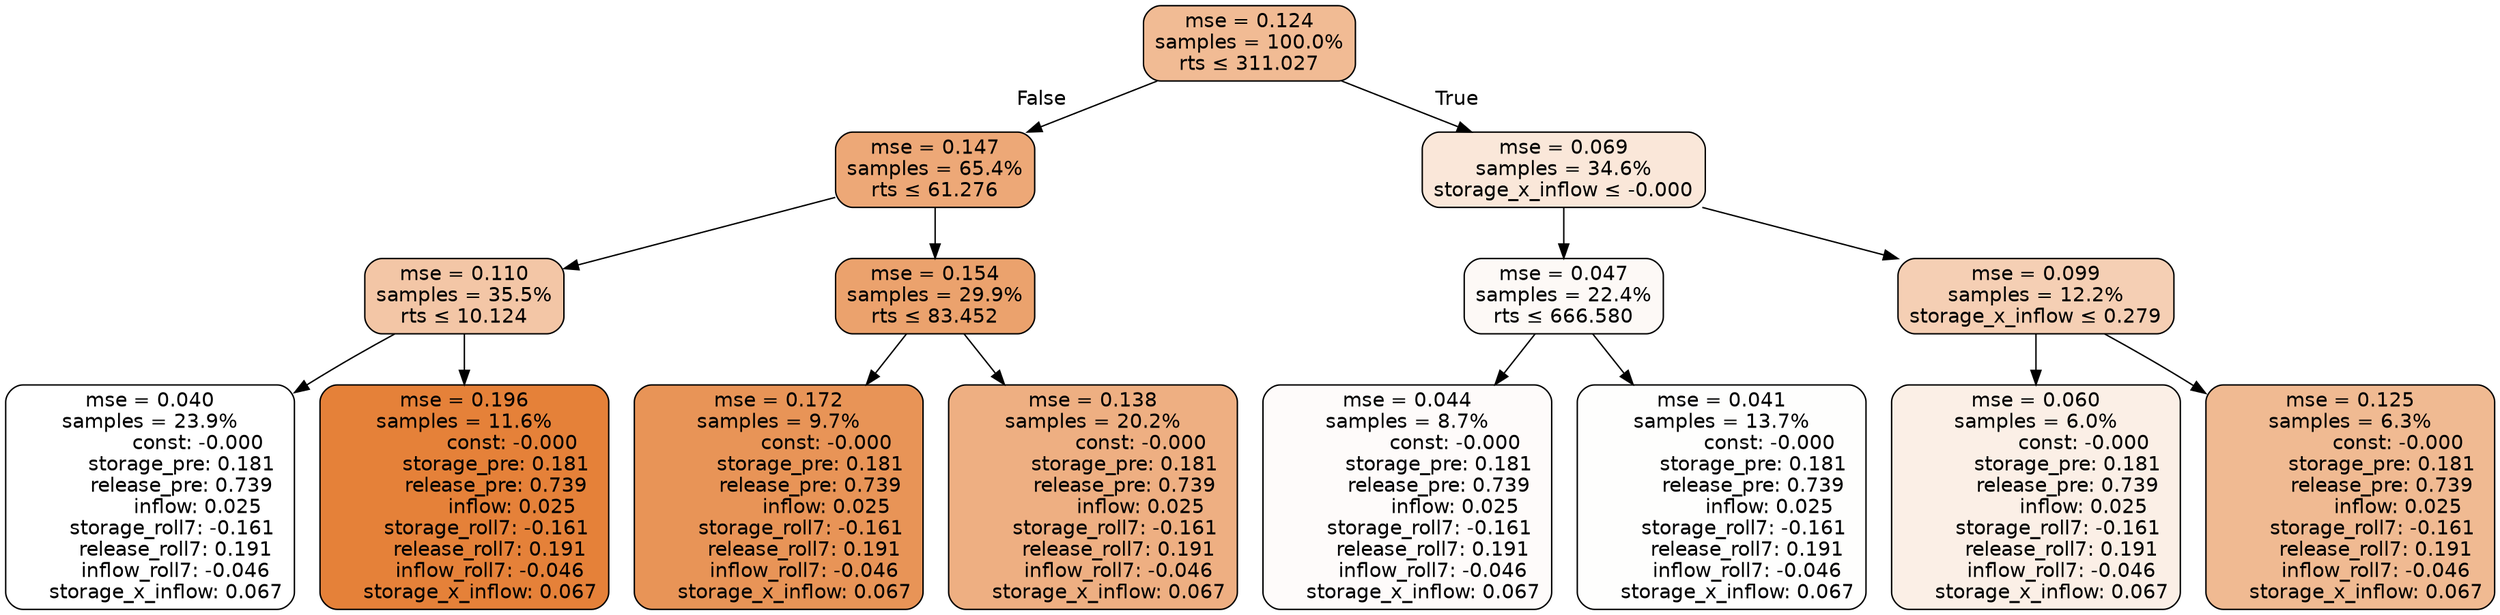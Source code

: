 digraph tree {
node [shape=rectangle, style="filled, rounded", color="black", fontname=helvetica] ;
edge [fontname=helvetica] ;
	"0" [label="mse = 0.124
samples = 100.0%
rts &le; 311.027", fillcolor="#f1bb94"]
	"1" [label="mse = 0.147
samples = 65.4%
rts &le; 61.276", fillcolor="#eda877"]
	"2" [label="mse = 0.110
samples = 35.5%
rts &le; 10.124", fillcolor="#f3c6a6"]
	"3" [label="mse = 0.040
samples = 23.9%
               const: -0.000
          storage_pre: 0.181
          release_pre: 0.739
               inflow: 0.025
       storage_roll7: -0.161
        release_roll7: 0.191
        inflow_roll7: -0.046
     storage_x_inflow: 0.067", fillcolor="#ffffff"]
	"4" [label="mse = 0.196
samples = 11.6%
               const: -0.000
          storage_pre: 0.181
          release_pre: 0.739
               inflow: 0.025
       storage_roll7: -0.161
        release_roll7: 0.191
        inflow_roll7: -0.046
     storage_x_inflow: 0.067", fillcolor="#e58139"]
	"5" [label="mse = 0.154
samples = 29.9%
rts &le; 83.452", fillcolor="#eba26d"]
	"6" [label="mse = 0.172
samples = 9.7%
               const: -0.000
          storage_pre: 0.181
          release_pre: 0.739
               inflow: 0.025
       storage_roll7: -0.161
        release_roll7: 0.191
        inflow_roll7: -0.046
     storage_x_inflow: 0.067", fillcolor="#e89457"]
	"7" [label="mse = 0.138
samples = 20.2%
               const: -0.000
          storage_pre: 0.181
          release_pre: 0.739
               inflow: 0.025
       storage_roll7: -0.161
        release_roll7: 0.191
        inflow_roll7: -0.046
     storage_x_inflow: 0.067", fillcolor="#eeaf82"]
	"8" [label="mse = 0.069
samples = 34.6%
storage_x_inflow &le; -0.000", fillcolor="#fae7d9"]
	"9" [label="mse = 0.047
samples = 22.4%
rts &le; 666.580", fillcolor="#fdf9f6"]
	"10" [label="mse = 0.044
samples = 8.7%
               const: -0.000
          storage_pre: 0.181
          release_pre: 0.739
               inflow: 0.025
       storage_roll7: -0.161
        release_roll7: 0.191
        inflow_roll7: -0.046
     storage_x_inflow: 0.067", fillcolor="#fefbfa"]
	"11" [label="mse = 0.041
samples = 13.7%
               const: -0.000
          storage_pre: 0.181
          release_pre: 0.739
               inflow: 0.025
       storage_roll7: -0.161
        release_roll7: 0.191
        inflow_roll7: -0.046
     storage_x_inflow: 0.067", fillcolor="#fefefd"]
	"12" [label="mse = 0.099
samples = 12.2%
storage_x_inflow &le; 0.279", fillcolor="#f5cfb4"]
	"13" [label="mse = 0.060
samples = 6.0%
               const: -0.000
          storage_pre: 0.181
          release_pre: 0.739
               inflow: 0.025
       storage_roll7: -0.161
        release_roll7: 0.191
        inflow_roll7: -0.046
     storage_x_inflow: 0.067", fillcolor="#fbefe6"]
	"14" [label="mse = 0.125
samples = 6.3%
               const: -0.000
          storage_pre: 0.181
          release_pre: 0.739
               inflow: 0.025
       storage_roll7: -0.161
        release_roll7: 0.191
        inflow_roll7: -0.046
     storage_x_inflow: 0.067", fillcolor="#f0ba92"]

	"0" -> "1" [labeldistance=2.5, labelangle=45, headlabel="False"]
	"1" -> "2"
	"2" -> "3"
	"2" -> "4"
	"1" -> "5"
	"5" -> "6"
	"5" -> "7"
	"0" -> "8" [labeldistance=2.5, labelangle=-45, headlabel="True"]
	"8" -> "9"
	"9" -> "10"
	"9" -> "11"
	"8" -> "12"
	"12" -> "13"
	"12" -> "14"
}